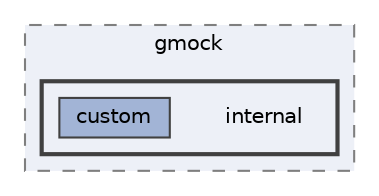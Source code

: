digraph "/Users/yjack/GitHub/SimEvo/build/_deps/googletest-src/googlemock/include/gmock/internal"
{
 // LATEX_PDF_SIZE
  bgcolor="transparent";
  edge [fontname=Helvetica,fontsize=10,labelfontname=Helvetica,labelfontsize=10];
  node [fontname=Helvetica,fontsize=10,shape=box,height=0.2,width=0.4];
  compound=true
  subgraph clusterdir_4c533608b2ceb2bf200559e4bd31da5a {
    graph [ bgcolor="#edf0f7", pencolor="grey50", label="gmock", fontname=Helvetica,fontsize=10 style="filled,dashed", URL="dir_4c533608b2ceb2bf200559e4bd31da5a.html",tooltip=""]
  subgraph clusterdir_5cc1b33f88496a834cd06d05f2b023dd {
    graph [ bgcolor="#edf0f7", pencolor="grey25", label="", fontname=Helvetica,fontsize=10 style="filled,bold", URL="dir_5cc1b33f88496a834cd06d05f2b023dd.html",tooltip=""]
    dir_5cc1b33f88496a834cd06d05f2b023dd [shape=plaintext, label="internal"];
  dir_515acaf25bb6c3e95d5eef5219e6cc3f [label="custom", fillcolor="#a2b4d6", color="grey25", style="filled", URL="dir_515acaf25bb6c3e95d5eef5219e6cc3f.html",tooltip=""];
  }
  }
}
